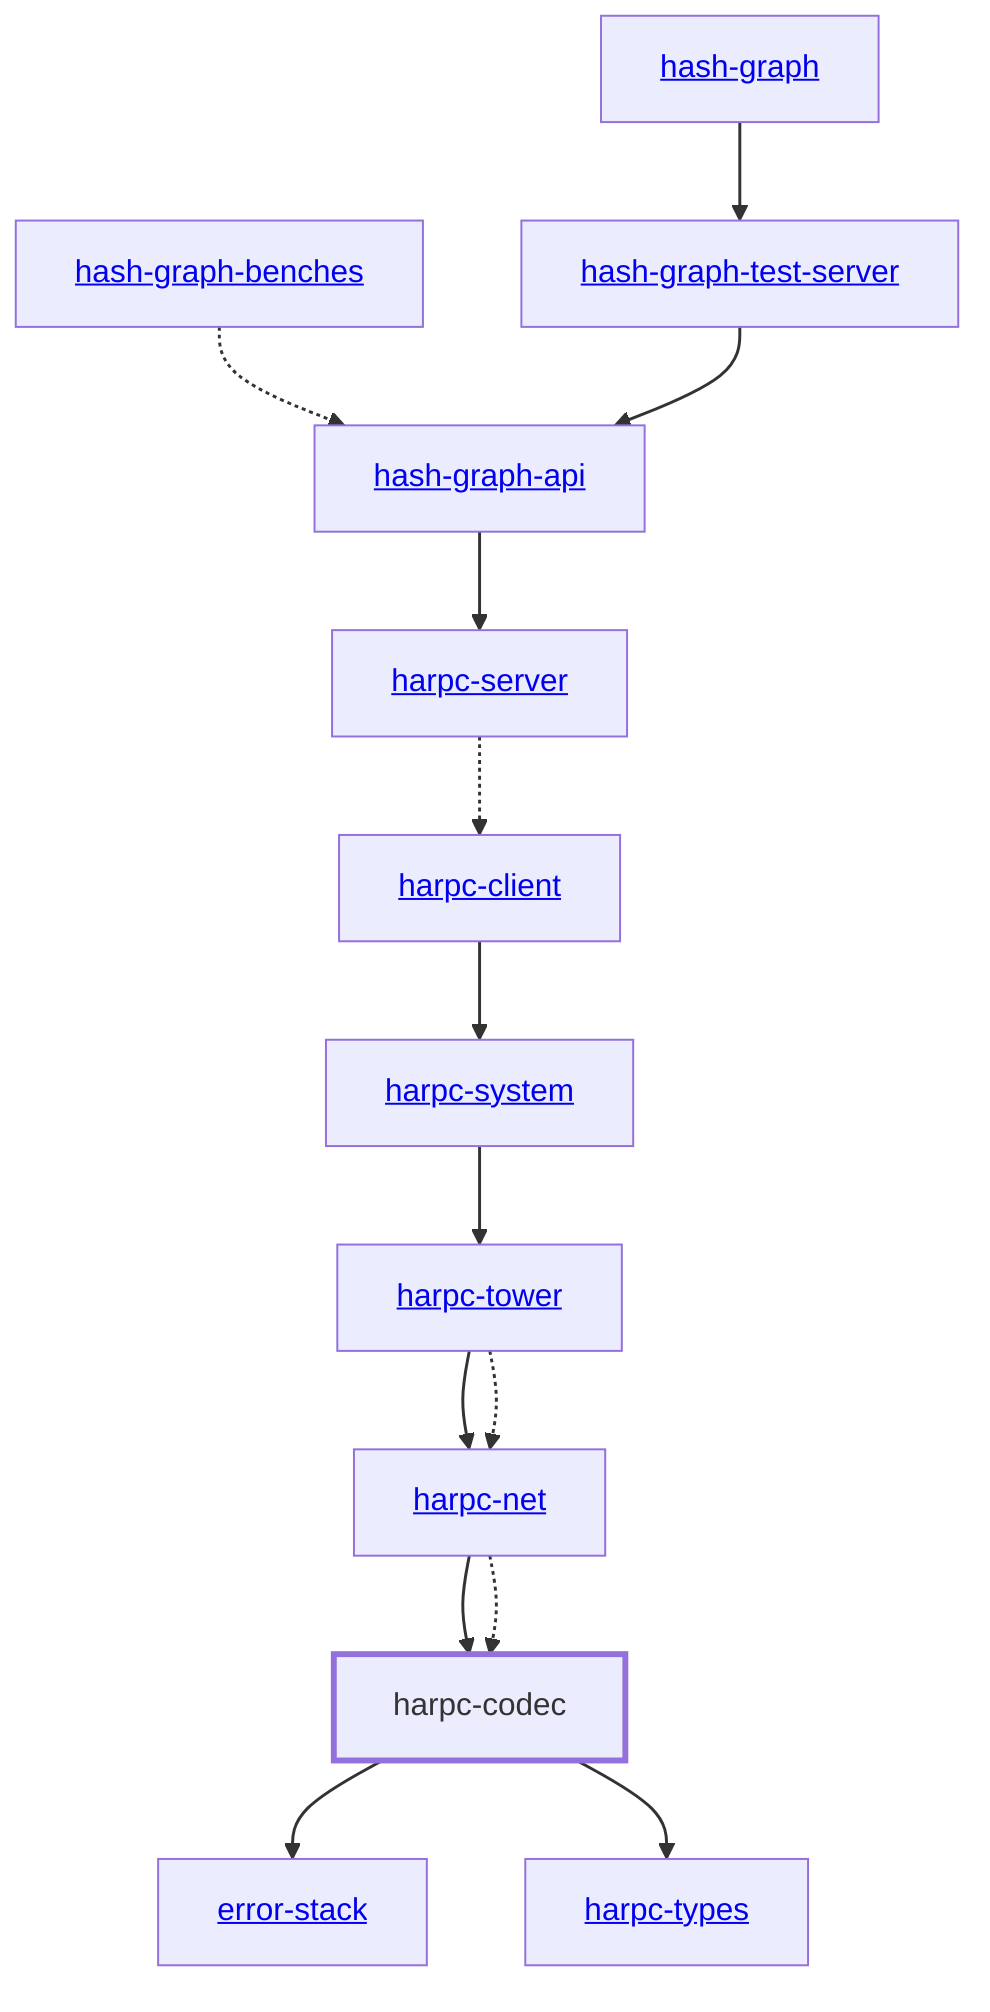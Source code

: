 graph TD
    linkStyle default stroke-width:1.5px
    classDef default stroke-width:1px
    classDef root stroke-width:3px
    classDef dev stroke-width:1px
    classDef build stroke-width:1px
    %% Legend
    %% --> : Normal dependency
    %% -.-> : Dev dependency
    %% ---> : Build dependency
    0[<a href="../harpc_server/index.html">harpc-server</a>]
    1[<a href="../harpc_system/index.html">harpc-system</a>]
    2[<a href="../harpc_tower/index.html">harpc-tower</a>]
    3[<a href="../harpc_types/index.html">harpc-types</a>]
    4[<a href="../hash_graph_test_server/index.html">hash-graph-test-server</a>]
    5[<a href="../hash_graph_benches/index.html">hash-graph-benches</a>]
    6[<a href="../hash_graph/index.html">hash-graph</a>]
    7[<a href="../error_stack/index.html">error-stack</a>]
    8[<a href="../hash_graph_api/index.html">hash-graph-api</a>]
    9[<a href="../harpc_client/index.html">harpc-client</a>]
    10[harpc-codec]
    class 10 root
    11[<a href="../harpc_net/index.html">harpc-net</a>]
    8 --> 0
    9 --> 1
    10 --> 7
    10 --> 3
    11 --> 10
    11 -.-> 10
    0 -.-> 9
    5 -.-> 8
    1 --> 2
    2 --> 11
    2 -.-> 11
    6 --> 4
    4 --> 8
